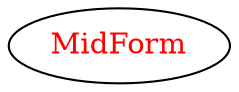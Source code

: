 digraph dependencyGraph {
 concentrate=true;
 ranksep="2.0";
 rankdir="LR"; 
 splines="ortho";
"MidForm" [fontcolor="red"];
}